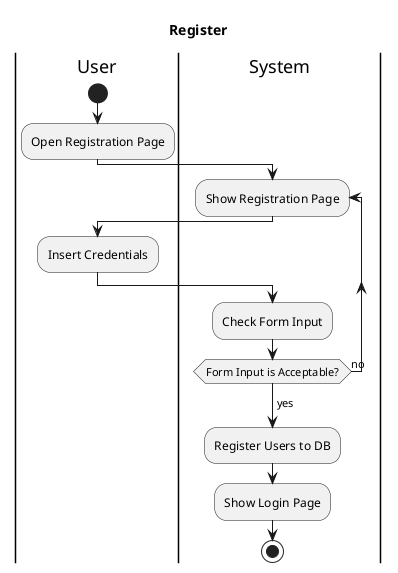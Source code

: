 @startuml
Title Register
|User|
start
    :Open Registration Page;

|System|
    repeat :Show Registration Page;

|User|
    :Insert Credentials;

|System|
    :Check Form Input;
    repeat while (Form Input is Acceptable?) is (no)
        ->yes;
    :Register Users to DB;
    :Show Login Page;
stop
@enduml